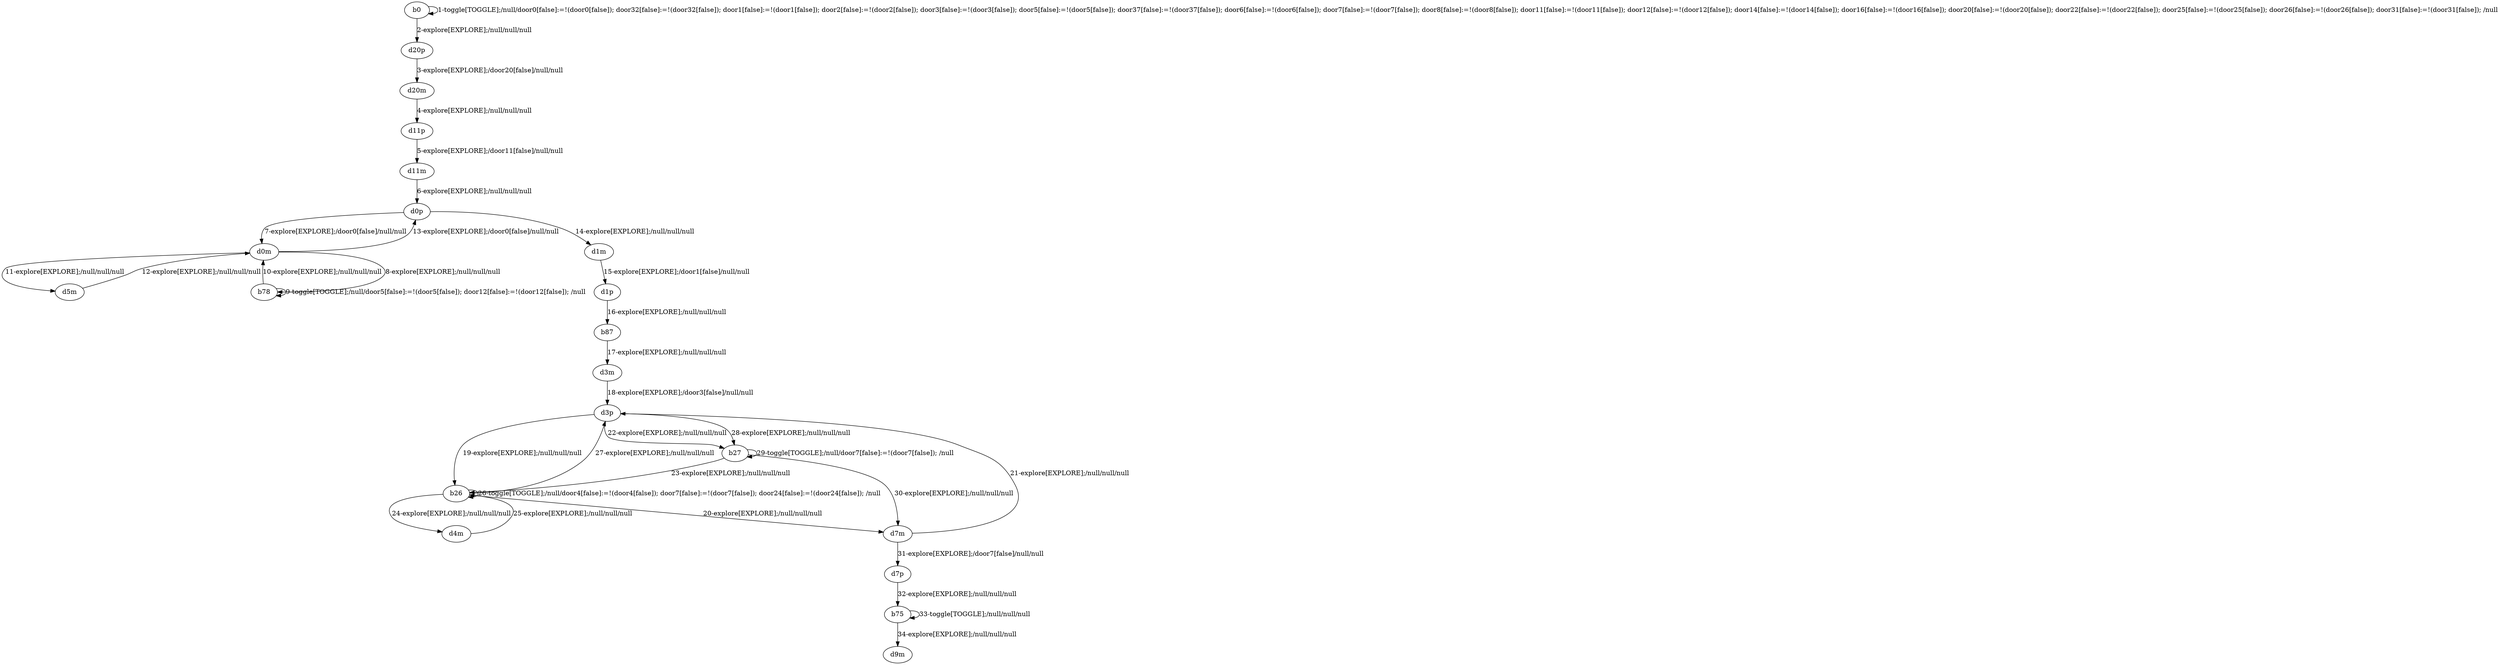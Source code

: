 # Total number of goals covered by this test: 2
# d7m --> d3p
# b26 --> d7m

digraph g {
"b0" -> "b0" [label = "1-toggle[TOGGLE];/null/door0[false]:=!(door0[false]); door32[false]:=!(door32[false]); door1[false]:=!(door1[false]); door2[false]:=!(door2[false]); door3[false]:=!(door3[false]); door5[false]:=!(door5[false]); door37[false]:=!(door37[false]); door6[false]:=!(door6[false]); door7[false]:=!(door7[false]); door8[false]:=!(door8[false]); door11[false]:=!(door11[false]); door12[false]:=!(door12[false]); door14[false]:=!(door14[false]); door16[false]:=!(door16[false]); door20[false]:=!(door20[false]); door22[false]:=!(door22[false]); door25[false]:=!(door25[false]); door26[false]:=!(door26[false]); door31[false]:=!(door31[false]); /null"];
"b0" -> "d20p" [label = "2-explore[EXPLORE];/null/null/null"];
"d20p" -> "d20m" [label = "3-explore[EXPLORE];/door20[false]/null/null"];
"d20m" -> "d11p" [label = "4-explore[EXPLORE];/null/null/null"];
"d11p" -> "d11m" [label = "5-explore[EXPLORE];/door11[false]/null/null"];
"d11m" -> "d0p" [label = "6-explore[EXPLORE];/null/null/null"];
"d0p" -> "d0m" [label = "7-explore[EXPLORE];/door0[false]/null/null"];
"d0m" -> "b78" [label = "8-explore[EXPLORE];/null/null/null"];
"b78" -> "b78" [label = "9-toggle[TOGGLE];/null/door5[false]:=!(door5[false]); door12[false]:=!(door12[false]); /null"];
"b78" -> "d0m" [label = "10-explore[EXPLORE];/null/null/null"];
"d0m" -> "d5m" [label = "11-explore[EXPLORE];/null/null/null"];
"d5m" -> "d0m" [label = "12-explore[EXPLORE];/null/null/null"];
"d0m" -> "d0p" [label = "13-explore[EXPLORE];/door0[false]/null/null"];
"d0p" -> "d1m" [label = "14-explore[EXPLORE];/null/null/null"];
"d1m" -> "d1p" [label = "15-explore[EXPLORE];/door1[false]/null/null"];
"d1p" -> "b87" [label = "16-explore[EXPLORE];/null/null/null"];
"b87" -> "d3m" [label = "17-explore[EXPLORE];/null/null/null"];
"d3m" -> "d3p" [label = "18-explore[EXPLORE];/door3[false]/null/null"];
"d3p" -> "b26" [label = "19-explore[EXPLORE];/null/null/null"];
"b26" -> "d7m" [label = "20-explore[EXPLORE];/null/null/null"];
"d7m" -> "d3p" [label = "21-explore[EXPLORE];/null/null/null"];
"d3p" -> "b27" [label = "22-explore[EXPLORE];/null/null/null"];
"b27" -> "b26" [label = "23-explore[EXPLORE];/null/null/null"];
"b26" -> "d4m" [label = "24-explore[EXPLORE];/null/null/null"];
"d4m" -> "b26" [label = "25-explore[EXPLORE];/null/null/null"];
"b26" -> "b26" [label = "26-toggle[TOGGLE];/null/door4[false]:=!(door4[false]); door7[false]:=!(door7[false]); door24[false]:=!(door24[false]); /null"];
"b26" -> "d3p" [label = "27-explore[EXPLORE];/null/null/null"];
"d3p" -> "b27" [label = "28-explore[EXPLORE];/null/null/null"];
"b27" -> "b27" [label = "29-toggle[TOGGLE];/null/door7[false]:=!(door7[false]); /null"];
"b27" -> "d7m" [label = "30-explore[EXPLORE];/null/null/null"];
"d7m" -> "d7p" [label = "31-explore[EXPLORE];/door7[false]/null/null"];
"d7p" -> "b75" [label = "32-explore[EXPLORE];/null/null/null"];
"b75" -> "b75" [label = "33-toggle[TOGGLE];/null/null/null"];
"b75" -> "d9m" [label = "34-explore[EXPLORE];/null/null/null"];
}